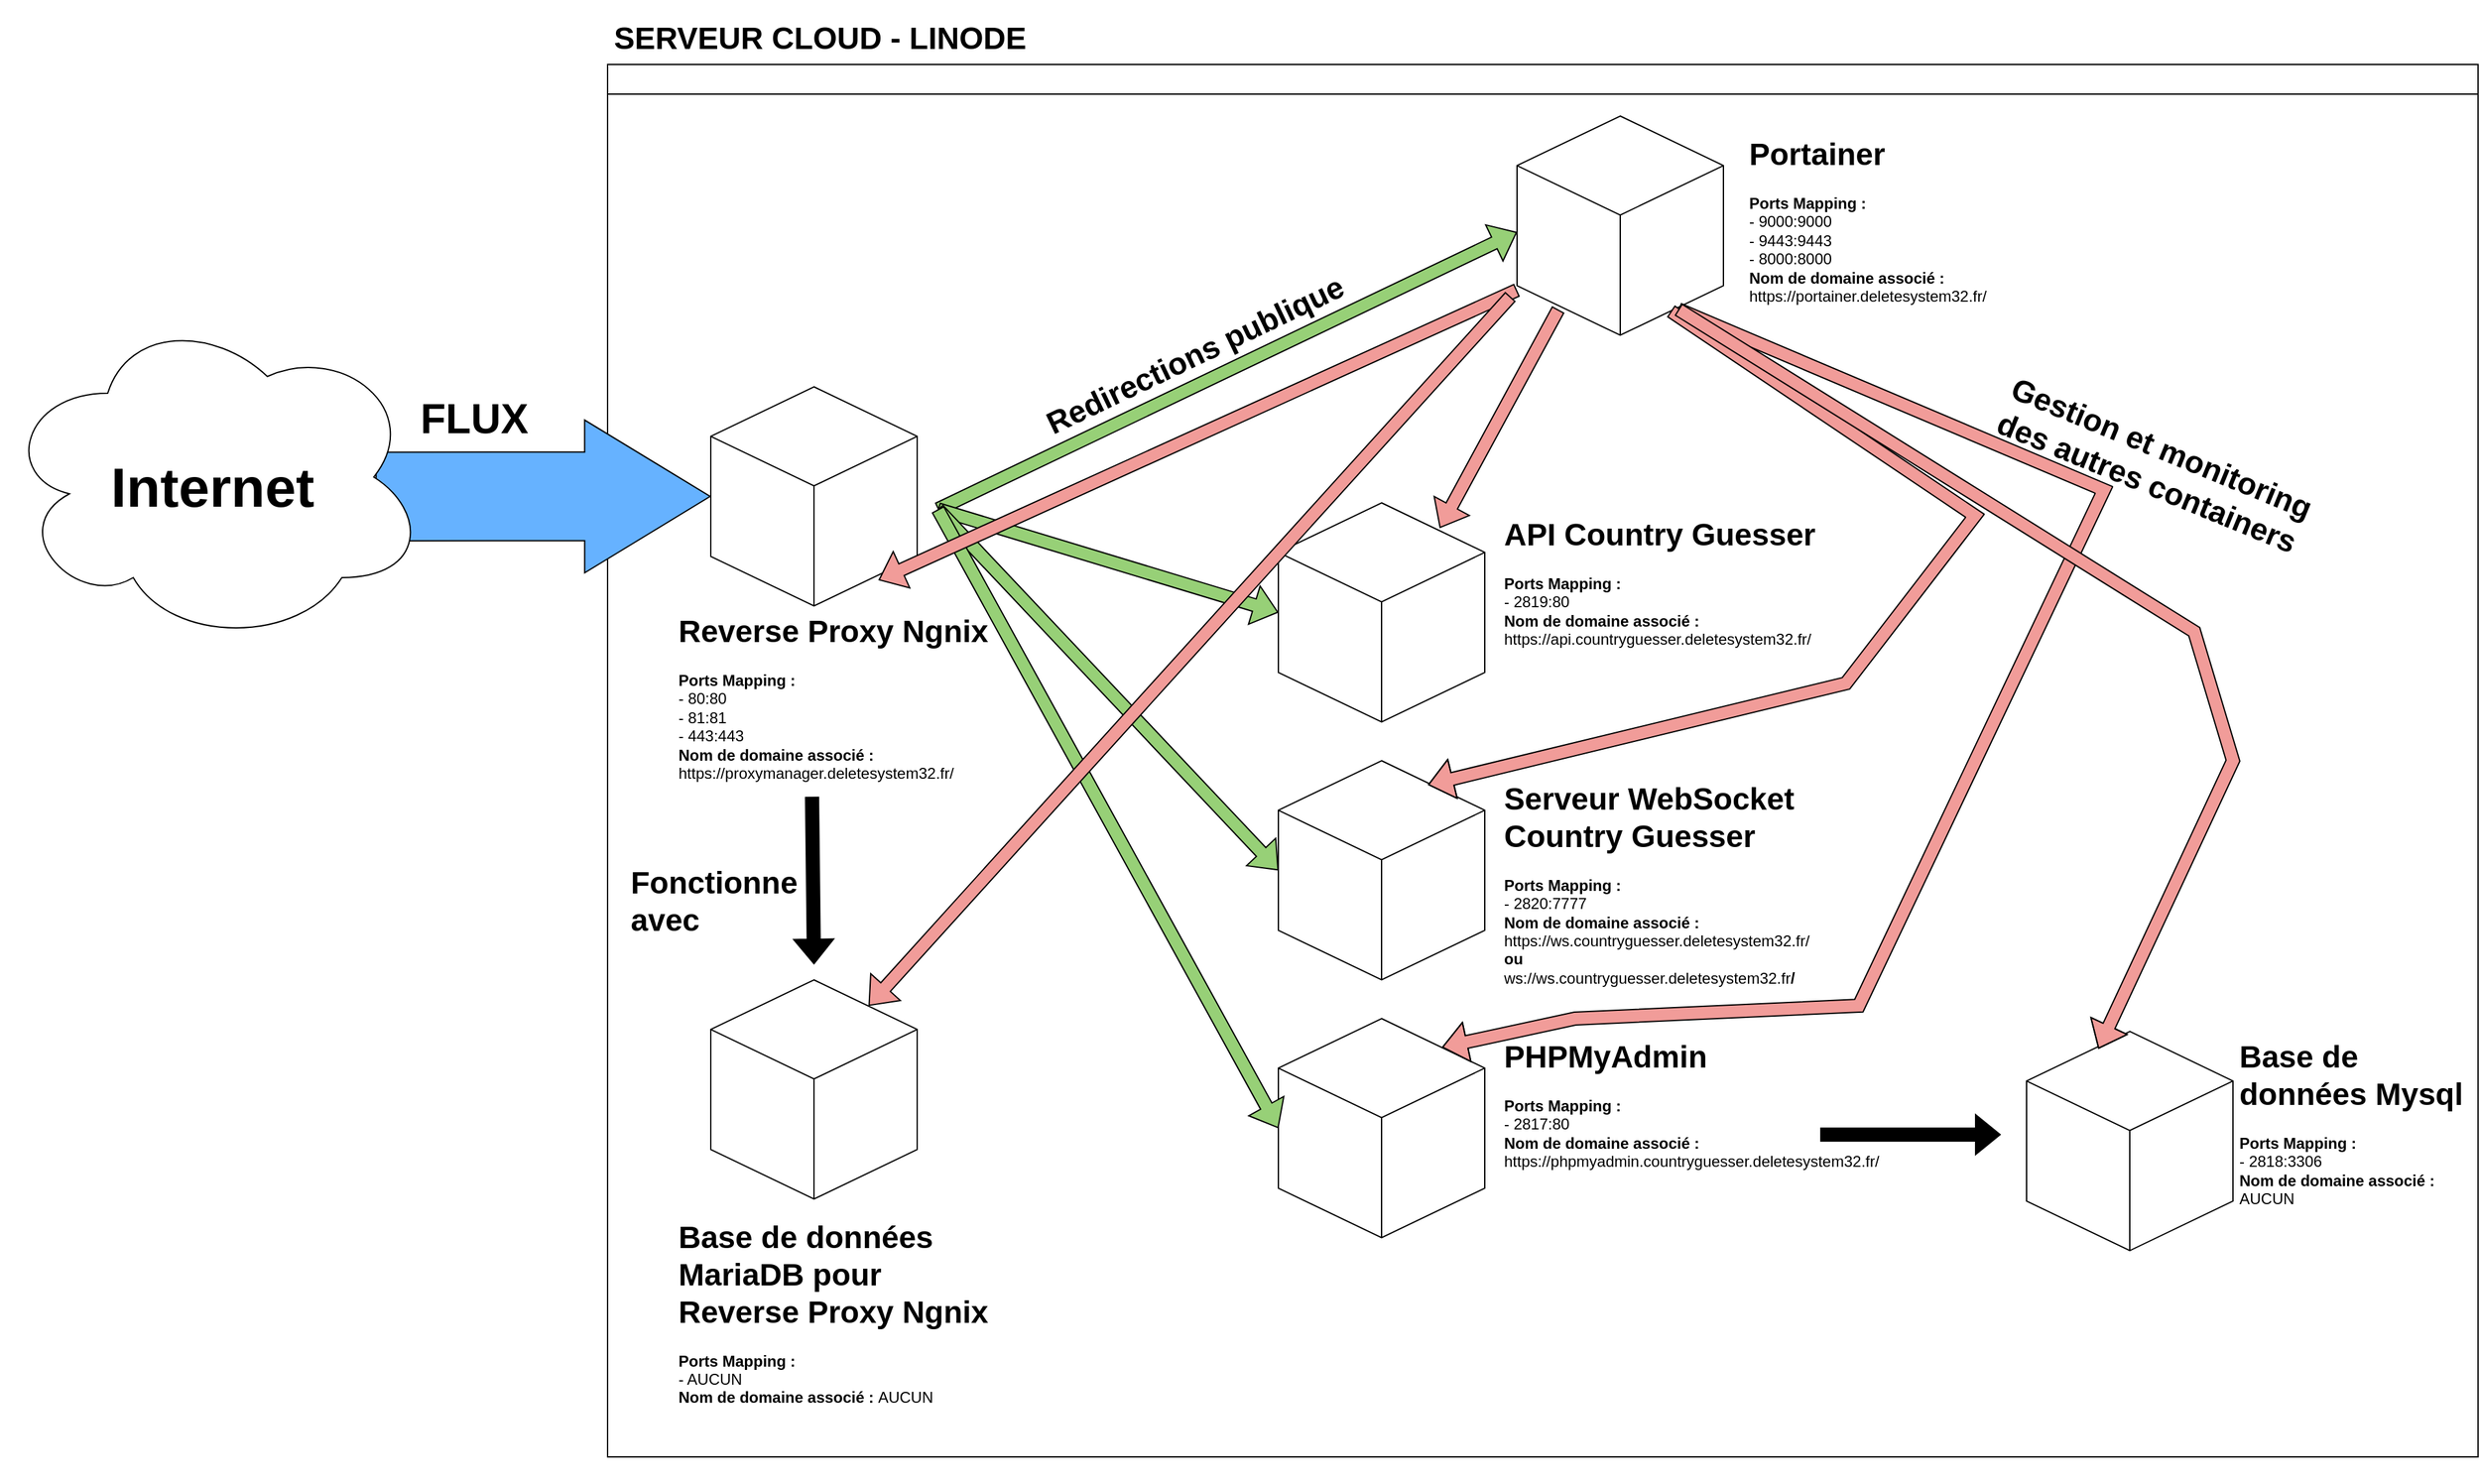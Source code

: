 <mxfile version="20.7.4" type="device"><diagram id="UPt6t7fIjqIgu5-kQDz1" name="Page-1"><mxGraphModel dx="2620" dy="2303" grid="1" gridSize="10" guides="1" tooltips="1" connect="1" arrows="1" fold="1" page="1" pageScale="1" pageWidth="827" pageHeight="1169" math="0" shadow="0"><root><mxCell id="0"/><mxCell id="1" parent="0"/><UserObject label="" id="XZs6-Ezc0NQZYtHm38nS-1"><mxCell style="swimlane;whiteSpace=wrap;html=1;" vertex="1" parent="1"><mxGeometry x="40" y="30" width="1450" height="1080" as="geometry"/></mxCell></UserObject><mxCell id="XZs6-Ezc0NQZYtHm38nS-2" value="" style="html=1;whiteSpace=wrap;shape=isoCube2;backgroundOutline=1;isoAngle=15;" vertex="1" parent="XZs6-Ezc0NQZYtHm38nS-1"><mxGeometry x="80" y="250" width="160" height="170" as="geometry"/></mxCell><mxCell id="XZs6-Ezc0NQZYtHm38nS-3" value="" style="shape=image;verticalLabelPosition=bottom;labelBackgroundColor=default;verticalAlign=top;aspect=fixed;imageAspect=0;image=https://jolicode.com/media/original/2013/10/homepage-docker-logo.png;" vertex="1" parent="XZs6-Ezc0NQZYtHm38nS-1"><mxGeometry x="84" y="325" width="72.5" height="60" as="geometry"/></mxCell><mxCell id="XZs6-Ezc0NQZYtHm38nS-4" value="" style="html=1;whiteSpace=wrap;shape=isoCube2;backgroundOutline=1;isoAngle=15;" vertex="1" parent="XZs6-Ezc0NQZYtHm38nS-1"><mxGeometry x="520" y="340" width="160" height="170" as="geometry"/></mxCell><mxCell id="XZs6-Ezc0NQZYtHm38nS-5" value="" style="shape=image;verticalLabelPosition=bottom;labelBackgroundColor=default;verticalAlign=top;aspect=fixed;imageAspect=0;image=https://jolicode.com/media/original/2013/10/homepage-docker-logo.png;" vertex="1" parent="XZs6-Ezc0NQZYtHm38nS-1"><mxGeometry x="524" y="415" width="72.5" height="60" as="geometry"/></mxCell><mxCell id="XZs6-Ezc0NQZYtHm38nS-10" value="" style="html=1;whiteSpace=wrap;shape=isoCube2;backgroundOutline=1;isoAngle=15;" vertex="1" parent="XZs6-Ezc0NQZYtHm38nS-1"><mxGeometry x="520" y="540" width="160" height="170" as="geometry"/></mxCell><mxCell id="XZs6-Ezc0NQZYtHm38nS-11" value="" style="html=1;whiteSpace=wrap;shape=isoCube2;backgroundOutline=1;isoAngle=15;" vertex="1" parent="XZs6-Ezc0NQZYtHm38nS-1"><mxGeometry x="520" y="740" width="160" height="170" as="geometry"/></mxCell><mxCell id="XZs6-Ezc0NQZYtHm38nS-12" value="" style="html=1;whiteSpace=wrap;shape=isoCube2;backgroundOutline=1;isoAngle=15;" vertex="1" parent="XZs6-Ezc0NQZYtHm38nS-1"><mxGeometry x="1100" y="750" width="160" height="170" as="geometry"/></mxCell><mxCell id="XZs6-Ezc0NQZYtHm38nS-13" value="&lt;h1&gt;Reverse Proxy Ngnix&lt;/h1&gt;&lt;div&gt;&lt;b&gt;Ports Mapping :&lt;/b&gt;&lt;br&gt;- 80:80&lt;/div&gt;&lt;div&gt;- 81:81&lt;/div&gt;&lt;div&gt;- 443:443&lt;br&gt;&lt;b style=&quot;background-color: initial;&quot;&gt;Nom de domaine associé :&lt;/b&gt;&lt;span style=&quot;background-color: initial;&quot;&gt; https://proxymanager.deletesystem32.fr/&lt;/span&gt;&lt;br&gt;&lt;/div&gt;" style="text;html=1;strokeColor=none;fillColor=none;spacing=5;spacingTop=-20;whiteSpace=wrap;overflow=hidden;rounded=0;shadow=0;" vertex="1" parent="XZs6-Ezc0NQZYtHm38nS-1"><mxGeometry x="50" y="420" width="256" height="160" as="geometry"/></mxCell><mxCell id="XZs6-Ezc0NQZYtHm38nS-14" value="&lt;h1&gt;API Country Guesser&lt;/h1&gt;&lt;div&gt;&lt;b&gt;Ports Mapping :&lt;/b&gt;&lt;br&gt;- 2819:80&lt;/div&gt;&lt;div&gt;&lt;b style=&quot;background-color: initial;&quot;&gt;Nom de domaine associé :&lt;/b&gt;&lt;span style=&quot;background-color: initial;&quot;&gt;&amp;nbsp;&lt;/span&gt;&lt;br&gt;&lt;/div&gt;https://api.countryguesser.deletesystem32.fr/" style="text;html=1;strokeColor=none;fillColor=none;spacing=5;spacingTop=-20;whiteSpace=wrap;overflow=hidden;rounded=0;shadow=0;" vertex="1" parent="XZs6-Ezc0NQZYtHm38nS-1"><mxGeometry x="690" y="345" width="256" height="160" as="geometry"/></mxCell><mxCell id="XZs6-Ezc0NQZYtHm38nS-15" value="" style="shape=image;verticalLabelPosition=bottom;labelBackgroundColor=default;verticalAlign=top;aspect=fixed;imageAspect=0;image=https://jolicode.com/media/original/2013/10/homepage-docker-logo.png;" vertex="1" parent="XZs6-Ezc0NQZYtHm38nS-1"><mxGeometry x="524" y="615" width="72.5" height="60" as="geometry"/></mxCell><mxCell id="XZs6-Ezc0NQZYtHm38nS-16" value="&lt;h1&gt;Serveur WebSocket Country Guesser&lt;/h1&gt;&lt;div&gt;&lt;b&gt;Ports Mapping :&lt;/b&gt;&lt;br&gt;- 2820:7777&lt;/div&gt;&lt;div&gt;&lt;b style=&quot;background-color: initial;&quot;&gt;Nom de domaine associé :&lt;/b&gt;&lt;span style=&quot;background-color: initial;&quot;&gt;&amp;nbsp;&lt;/span&gt;&lt;br&gt;&lt;/div&gt;https://ws.countryguesser.deletesystem32.fr/&lt;br&gt;&lt;b&gt;ou&lt;/b&gt;&lt;br&gt;ws://ws.countryguesser.deletesystem32.fr&lt;b&gt;/&lt;/b&gt;" style="text;html=1;strokeColor=none;fillColor=none;spacing=5;spacingTop=-20;whiteSpace=wrap;overflow=hidden;rounded=0;shadow=0;" vertex="1" parent="XZs6-Ezc0NQZYtHm38nS-1"><mxGeometry x="690" y="550" width="256" height="170" as="geometry"/></mxCell><mxCell id="XZs6-Ezc0NQZYtHm38nS-17" value="&lt;h1&gt;PHPMyAdmin&lt;/h1&gt;&lt;div&gt;&lt;b&gt;Ports Mapping :&lt;/b&gt;&lt;br&gt;- 2817:80&lt;/div&gt;&lt;div&gt;&lt;b style=&quot;background-color: initial;&quot;&gt;Nom de domaine associé :&lt;/b&gt;&lt;span style=&quot;background-color: initial;&quot;&gt;&amp;nbsp;&lt;/span&gt;&lt;br&gt;&lt;/div&gt;https://phpmyadmin.countryguesser.deletesystem32.fr/" style="text;html=1;strokeColor=none;fillColor=none;spacing=5;spacingTop=-20;whiteSpace=wrap;overflow=hidden;rounded=0;shadow=0;" vertex="1" parent="XZs6-Ezc0NQZYtHm38nS-1"><mxGeometry x="690" y="750" width="310" height="170" as="geometry"/></mxCell><mxCell id="XZs6-Ezc0NQZYtHm38nS-19" value="" style="endArrow=classic;html=1;rounded=0;shape=flexArrow;fillColor=#000000;" edge="1" parent="XZs6-Ezc0NQZYtHm38nS-1"><mxGeometry width="50" height="50" relative="1" as="geometry"><mxPoint x="940" y="830" as="sourcePoint"/><mxPoint x="1080" y="830" as="targetPoint"/></mxGeometry></mxCell><mxCell id="XZs6-Ezc0NQZYtHm38nS-20" value="" style="shape=image;verticalLabelPosition=bottom;labelBackgroundColor=default;verticalAlign=top;aspect=fixed;imageAspect=0;image=https://jolicode.com/media/original/2013/10/homepage-docker-logo.png;" vertex="1" parent="XZs6-Ezc0NQZYtHm38nS-1"><mxGeometry x="524" y="816" width="72.5" height="60" as="geometry"/></mxCell><mxCell id="XZs6-Ezc0NQZYtHm38nS-21" value="" style="shape=image;verticalLabelPosition=bottom;labelBackgroundColor=default;verticalAlign=top;aspect=fixed;imageAspect=0;image=https://jolicode.com/media/original/2013/10/homepage-docker-logo.png;" vertex="1" parent="XZs6-Ezc0NQZYtHm38nS-1"><mxGeometry x="1102" y="824" width="72.5" height="60" as="geometry"/></mxCell><mxCell id="XZs6-Ezc0NQZYtHm38nS-22" value="&lt;h1&gt;Base de données Mysql&lt;/h1&gt;&lt;div&gt;&lt;b&gt;Ports Mapping :&lt;/b&gt;&lt;br&gt;- 2818:3306&lt;/div&gt;&lt;div&gt;&lt;b style=&quot;background-color: initial;&quot;&gt;Nom de domaine associé :&lt;/b&gt;&lt;span style=&quot;background-color: initial;&quot;&gt;&amp;nbsp;&lt;/span&gt;&lt;br&gt;&lt;/div&gt;AUCUN" style="text;html=1;strokeColor=none;fillColor=none;spacing=5;spacingTop=-20;whiteSpace=wrap;overflow=hidden;rounded=0;shadow=0;" vertex="1" parent="XZs6-Ezc0NQZYtHm38nS-1"><mxGeometry x="1260" y="750" width="190" height="170" as="geometry"/></mxCell><mxCell id="XZs6-Ezc0NQZYtHm38nS-23" value="" style="html=1;whiteSpace=wrap;shape=isoCube2;backgroundOutline=1;isoAngle=15;" vertex="1" parent="XZs6-Ezc0NQZYtHm38nS-1"><mxGeometry x="80" y="710" width="160" height="170" as="geometry"/></mxCell><mxCell id="XZs6-Ezc0NQZYtHm38nS-24" value="" style="shape=image;verticalLabelPosition=bottom;labelBackgroundColor=default;verticalAlign=top;aspect=fixed;imageAspect=0;image=https://jolicode.com/media/original/2013/10/homepage-docker-logo.png;" vertex="1" parent="XZs6-Ezc0NQZYtHm38nS-1"><mxGeometry x="80" y="780" width="72.5" height="60" as="geometry"/></mxCell><mxCell id="XZs6-Ezc0NQZYtHm38nS-25" value="" style="endArrow=classic;html=1;rounded=0;shape=flexArrow;fillColor=#000000;" edge="1" parent="XZs6-Ezc0NQZYtHm38nS-1"><mxGeometry width="50" height="50" relative="1" as="geometry"><mxPoint x="158.5" y="568" as="sourcePoint"/><mxPoint x="160" y="698" as="targetPoint"/></mxGeometry></mxCell><mxCell id="XZs6-Ezc0NQZYtHm38nS-26" value="&lt;h1&gt;Base de données MariaDB pour Reverse Proxy Ngnix&lt;/h1&gt;&lt;div&gt;&lt;b&gt;Ports Mapping :&lt;/b&gt;&lt;br&gt;- AUCUN&lt;/div&gt;&lt;div&gt;&lt;b style=&quot;background-color: initial;&quot;&gt;Nom de domaine associé :&lt;/b&gt;&lt;span style=&quot;background-color: initial;&quot;&gt;&amp;nbsp;AUCUN&lt;/span&gt;&lt;br&gt;&lt;/div&gt;" style="text;html=1;strokeColor=none;fillColor=none;spacing=5;spacingTop=-20;whiteSpace=wrap;overflow=hidden;rounded=0;shadow=0;" vertex="1" parent="XZs6-Ezc0NQZYtHm38nS-1"><mxGeometry x="50" y="890" width="256" height="210" as="geometry"/></mxCell><mxCell id="XZs6-Ezc0NQZYtHm38nS-27" value="" style="html=1;whiteSpace=wrap;shape=isoCube2;backgroundOutline=1;isoAngle=15;" vertex="1" parent="XZs6-Ezc0NQZYtHm38nS-1"><mxGeometry x="705" y="40" width="160" height="170" as="geometry"/></mxCell><mxCell id="XZs6-Ezc0NQZYtHm38nS-28" value="" style="shape=image;verticalLabelPosition=bottom;labelBackgroundColor=default;verticalAlign=top;aspect=fixed;imageAspect=0;image=https://jolicode.com/media/original/2013/10/homepage-docker-logo.png;" vertex="1" parent="XZs6-Ezc0NQZYtHm38nS-1"><mxGeometry x="705" y="115" width="72.5" height="60" as="geometry"/></mxCell><mxCell id="XZs6-Ezc0NQZYtHm38nS-29" value="&lt;h1&gt;Portainer&lt;/h1&gt;&lt;div&gt;&lt;b&gt;Ports Mapping :&lt;/b&gt;&lt;br&gt;- 9000:9000&lt;br&gt;- 9443:9443&lt;br&gt;- 8000:8000&lt;/div&gt;&lt;div&gt;&lt;b style=&quot;background-color: initial;&quot;&gt;Nom de domaine associé :&lt;/b&gt;&lt;span style=&quot;background-color: initial;&quot;&gt;&amp;nbsp;&lt;/span&gt;&lt;br&gt;&lt;/div&gt;https://portainer.deletesystem32.fr/" style="text;html=1;strokeColor=none;fillColor=none;spacing=5;spacingTop=-20;whiteSpace=wrap;overflow=hidden;rounded=0;shadow=0;" vertex="1" parent="XZs6-Ezc0NQZYtHm38nS-1"><mxGeometry x="880" y="50" width="256" height="160" as="geometry"/></mxCell><mxCell id="XZs6-Ezc0NQZYtHm38nS-30" value="" style="shape=flexArrow;endArrow=classic;html=1;rounded=0;fillColor=#97D077;entryX=0;entryY=0.25;entryDx=0;entryDy=0;" edge="1" parent="XZs6-Ezc0NQZYtHm38nS-1" target="XZs6-Ezc0NQZYtHm38nS-28"><mxGeometry width="50" height="50" relative="1" as="geometry"><mxPoint x="256" y="345" as="sourcePoint"/><mxPoint x="680" y="170" as="targetPoint"/></mxGeometry></mxCell><mxCell id="XZs6-Ezc0NQZYtHm38nS-31" value="" style="shape=flexArrow;endArrow=classic;html=1;rounded=0;fillColor=#97D077;entryX=0;entryY=0.5;entryDx=0;entryDy=0;entryPerimeter=0;" edge="1" parent="XZs6-Ezc0NQZYtHm38nS-1" target="XZs6-Ezc0NQZYtHm38nS-4"><mxGeometry width="50" height="50" relative="1" as="geometry"><mxPoint x="256" y="345" as="sourcePoint"/><mxPoint x="306" y="295" as="targetPoint"/></mxGeometry></mxCell><mxCell id="XZs6-Ezc0NQZYtHm38nS-32" value="" style="shape=flexArrow;endArrow=classic;html=1;rounded=0;fillColor=#97D077;entryX=0;entryY=0.5;entryDx=0;entryDy=0;entryPerimeter=0;" edge="1" parent="XZs6-Ezc0NQZYtHm38nS-1" target="XZs6-Ezc0NQZYtHm38nS-10"><mxGeometry width="50" height="50" relative="1" as="geometry"><mxPoint x="256" y="345" as="sourcePoint"/><mxPoint x="306" y="295" as="targetPoint"/></mxGeometry></mxCell><mxCell id="XZs6-Ezc0NQZYtHm38nS-34" value="" style="shape=flexArrow;endArrow=classic;html=1;rounded=0;fillColor=#97D077;entryX=0;entryY=0.5;entryDx=0;entryDy=0;entryPerimeter=0;" edge="1" parent="XZs6-Ezc0NQZYtHm38nS-1" target="XZs6-Ezc0NQZYtHm38nS-11"><mxGeometry width="50" height="50" relative="1" as="geometry"><mxPoint x="256" y="345" as="sourcePoint"/><mxPoint x="306" y="295" as="targetPoint"/></mxGeometry></mxCell><mxCell id="XZs6-Ezc0NQZYtHm38nS-36" value="&lt;h1&gt;Redirections publique&lt;/h1&gt;" style="text;html=1;strokeColor=none;fillColor=none;spacing=5;spacingTop=-20;whiteSpace=wrap;overflow=hidden;rounded=0;shadow=0;rotation=-25.6;" vertex="1" parent="XZs6-Ezc0NQZYtHm38nS-1"><mxGeometry x="320" y="190" width="334" height="35" as="geometry"/></mxCell><mxCell id="XZs6-Ezc0NQZYtHm38nS-39" value="" style="shape=flexArrow;endArrow=classic;html=1;rounded=0;fillColor=#F19C99;entryX=0.782;entryY=0.115;entryDx=0;entryDy=0;entryPerimeter=0;" edge="1" parent="XZs6-Ezc0NQZYtHm38nS-1" target="XZs6-Ezc0NQZYtHm38nS-4"><mxGeometry width="50" height="50" relative="1" as="geometry"><mxPoint x="737" y="190" as="sourcePoint"/><mxPoint x="787" y="140" as="targetPoint"/></mxGeometry></mxCell><mxCell id="XZs6-Ezc0NQZYtHm38nS-42" value="" style="curved=1;endArrow=classic;html=1;rounded=0;fillColor=#F19C99;shape=flexArrow;entryX=0.725;entryY=0.11;entryDx=0;entryDy=0;entryPerimeter=0;exitX=0.745;exitY=0.89;exitDx=0;exitDy=0;exitPerimeter=0;" edge="1" parent="XZs6-Ezc0NQZYtHm38nS-1" source="XZs6-Ezc0NQZYtHm38nS-27" target="XZs6-Ezc0NQZYtHm38nS-10"><mxGeometry width="50" height="50" relative="1" as="geometry"><mxPoint x="740" y="190" as="sourcePoint"/><mxPoint x="730" y="530" as="targetPoint"/><Array as="points"><mxPoint x="1060" y="350"/><mxPoint x="960" y="480"/></Array></mxGeometry></mxCell><mxCell id="XZs6-Ezc0NQZYtHm38nS-45" value="" style="shape=flexArrow;endArrow=classic;html=1;rounded=0;fillColor=#F19C99;exitX=0;exitY=1;exitDx=0;exitDy=0;entryX=0.813;entryY=0.882;entryDx=0;entryDy=0;entryPerimeter=0;" edge="1" parent="XZs6-Ezc0NQZYtHm38nS-1" source="XZs6-Ezc0NQZYtHm38nS-28" target="XZs6-Ezc0NQZYtHm38nS-2"><mxGeometry width="50" height="50" relative="1" as="geometry"><mxPoint x="630" y="232.5" as="sourcePoint"/><mxPoint x="550" y="310" as="targetPoint"/></mxGeometry></mxCell><mxCell id="XZs6-Ezc0NQZYtHm38nS-47" value="&lt;h1&gt;Gestion et monitoring des autres containers&lt;/h1&gt;" style="text;html=1;strokeColor=none;fillColor=none;spacing=5;spacingTop=-20;whiteSpace=wrap;overflow=hidden;rounded=0;shadow=0;rotation=22.4;" vertex="1" parent="XZs6-Ezc0NQZYtHm38nS-1"><mxGeometry x="1070" y="280" width="275.5" height="65" as="geometry"/></mxCell><mxCell id="XZs6-Ezc0NQZYtHm38nS-49" value="&lt;h1&gt;Fonctionne avec&lt;/h1&gt;" style="text;html=1;strokeColor=none;fillColor=none;spacing=5;spacingTop=-20;whiteSpace=wrap;overflow=hidden;rounded=0;shadow=0;" vertex="1" parent="XZs6-Ezc0NQZYtHm38nS-1"><mxGeometry x="12.5" y="615" width="140" height="60" as="geometry"/></mxCell><mxCell id="XZs6-Ezc0NQZYtHm38nS-43" value="" style="curved=1;endArrow=classic;html=1;rounded=0;fillColor=#F19C99;shape=flexArrow;entryX=0.793;entryY=0.131;entryDx=0;entryDy=0;entryPerimeter=0;" edge="1" parent="1" target="XZs6-Ezc0NQZYtHm38nS-11"><mxGeometry width="50" height="50" relative="1" as="geometry"><mxPoint x="870" y="220" as="sourcePoint"/><mxPoint x="770" y="560" as="targetPoint"/><Array as="points"><mxPoint x="1200" y="360"/><mxPoint x="1010" y="760"/><mxPoint x="790" y="770"/></Array></mxGeometry></mxCell><mxCell id="XZs6-Ezc0NQZYtHm38nS-44" value="" style="curved=1;endArrow=classic;html=1;rounded=0;fillColor=#F19C99;shape=flexArrow;entryX=0.348;entryY=0.079;entryDx=0;entryDy=0;entryPerimeter=0;" edge="1" parent="1" target="XZs6-Ezc0NQZYtHm38nS-12"><mxGeometry width="50" height="50" relative="1" as="geometry"><mxPoint x="870" y="220" as="sourcePoint"/><mxPoint x="580" y="600" as="targetPoint"/><Array as="points"><mxPoint x="1270" y="470"/><mxPoint x="1300" y="570"/></Array></mxGeometry></mxCell><mxCell id="XZs6-Ezc0NQZYtHm38nS-46" value="" style="shape=flexArrow;endArrow=classic;html=1;rounded=0;fillColor=#F19C99;entryX=0.765;entryY=0.118;entryDx=0;entryDy=0;entryPerimeter=0;" edge="1" parent="1" target="XZs6-Ezc0NQZYtHm38nS-23"><mxGeometry width="50" height="50" relative="1" as="geometry"><mxPoint x="740" y="210" as="sourcePoint"/><mxPoint x="570" y="360" as="targetPoint"/></mxGeometry></mxCell><mxCell id="XZs6-Ezc0NQZYtHm38nS-48" value="&lt;h1&gt;SERVEUR CLOUD - LINODE&lt;/h1&gt;" style="text;html=1;strokeColor=none;fillColor=none;spacing=5;spacingTop=-20;whiteSpace=wrap;overflow=hidden;rounded=0;shadow=0;" vertex="1" parent="1"><mxGeometry x="40" y="-10" width="350" height="40" as="geometry"/></mxCell><mxCell id="XZs6-Ezc0NQZYtHm38nS-50" value="" style="shape=flexArrow;endArrow=classic;html=1;rounded=0;fillColor=#66B2FF;endWidth=48.75;endSize=32.087;width=68.75;entryX=0;entryY=0.5;entryDx=0;entryDy=0;entryPerimeter=0;exitX=0.879;exitY=0.558;exitDx=0;exitDy=0;exitPerimeter=0;" edge="1" parent="1" source="XZs6-Ezc0NQZYtHm38nS-52" target="XZs6-Ezc0NQZYtHm38nS-2"><mxGeometry width="50" height="50" relative="1" as="geometry"><mxPoint x="-320" y="365" as="sourcePoint"/><mxPoint x="-40" y="360" as="targetPoint"/></mxGeometry></mxCell><mxCell id="XZs6-Ezc0NQZYtHm38nS-51" value="&lt;h1&gt;&lt;font style=&quot;font-size: 32px;&quot;&gt;FLUX&lt;/font&gt;&lt;/h1&gt;" style="text;html=1;strokeColor=none;fillColor=none;spacing=5;spacingTop=-20;whiteSpace=wrap;overflow=hidden;rounded=0;shadow=0;" vertex="1" parent="1"><mxGeometry x="-110" y="280" width="190" height="40" as="geometry"/></mxCell><mxCell id="XZs6-Ezc0NQZYtHm38nS-52" value="" style="ellipse;shape=cloud;whiteSpace=wrap;html=1;shadow=0;fontSize=32;" vertex="1" parent="1"><mxGeometry x="-430" y="220" width="330" height="260" as="geometry"/></mxCell><mxCell id="XZs6-Ezc0NQZYtHm38nS-53" value="&lt;h1 style=&quot;&quot;&gt;&lt;span style=&quot;font-size: 43px;&quot;&gt;Internet&lt;/span&gt;&lt;/h1&gt;" style="text;html=1;strokeColor=none;fillColor=none;spacing=5;spacingTop=-20;whiteSpace=wrap;overflow=hidden;rounded=0;shadow=0;fontSize=32;" vertex="1" parent="1"><mxGeometry x="-350" y="280" width="190" height="120" as="geometry"/></mxCell></root></mxGraphModel></diagram></mxfile>